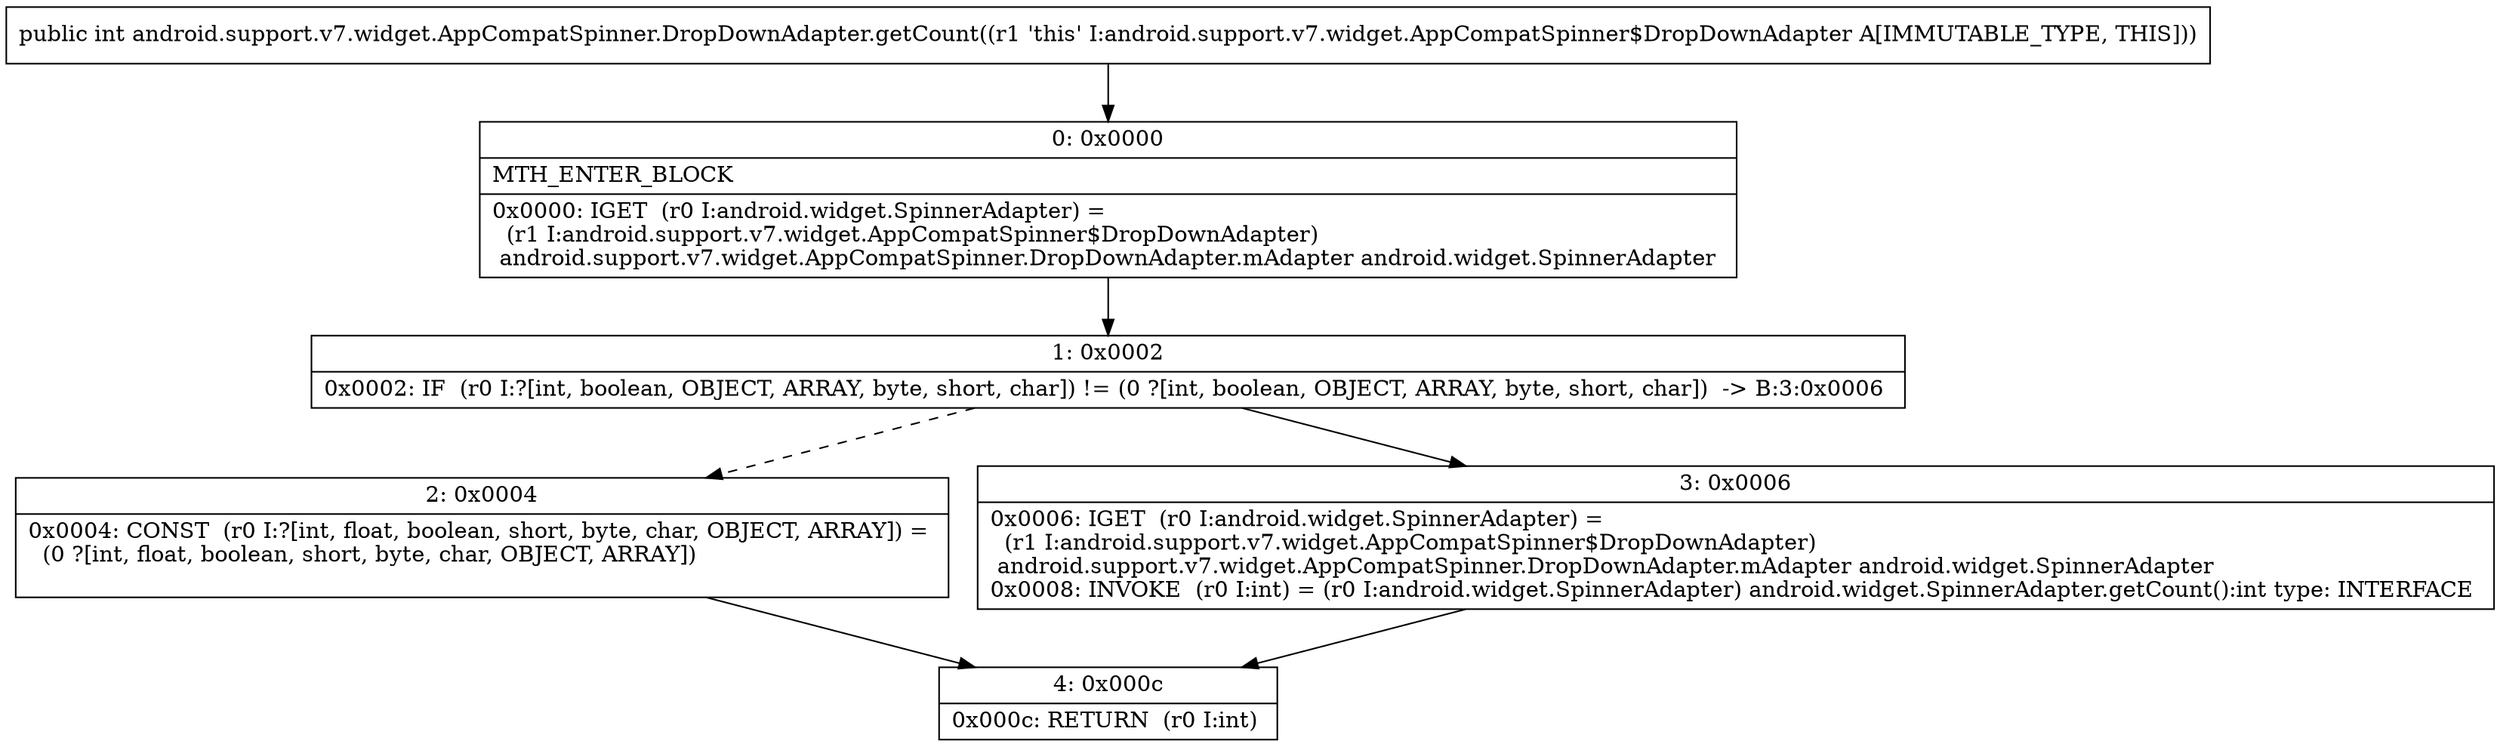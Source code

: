 digraph "CFG forandroid.support.v7.widget.AppCompatSpinner.DropDownAdapter.getCount()I" {
Node_0 [shape=record,label="{0\:\ 0x0000|MTH_ENTER_BLOCK\l|0x0000: IGET  (r0 I:android.widget.SpinnerAdapter) = \l  (r1 I:android.support.v7.widget.AppCompatSpinner$DropDownAdapter)\l android.support.v7.widget.AppCompatSpinner.DropDownAdapter.mAdapter android.widget.SpinnerAdapter \l}"];
Node_1 [shape=record,label="{1\:\ 0x0002|0x0002: IF  (r0 I:?[int, boolean, OBJECT, ARRAY, byte, short, char]) != (0 ?[int, boolean, OBJECT, ARRAY, byte, short, char])  \-\> B:3:0x0006 \l}"];
Node_2 [shape=record,label="{2\:\ 0x0004|0x0004: CONST  (r0 I:?[int, float, boolean, short, byte, char, OBJECT, ARRAY]) = \l  (0 ?[int, float, boolean, short, byte, char, OBJECT, ARRAY])\l \l}"];
Node_3 [shape=record,label="{3\:\ 0x0006|0x0006: IGET  (r0 I:android.widget.SpinnerAdapter) = \l  (r1 I:android.support.v7.widget.AppCompatSpinner$DropDownAdapter)\l android.support.v7.widget.AppCompatSpinner.DropDownAdapter.mAdapter android.widget.SpinnerAdapter \l0x0008: INVOKE  (r0 I:int) = (r0 I:android.widget.SpinnerAdapter) android.widget.SpinnerAdapter.getCount():int type: INTERFACE \l}"];
Node_4 [shape=record,label="{4\:\ 0x000c|0x000c: RETURN  (r0 I:int) \l}"];
MethodNode[shape=record,label="{public int android.support.v7.widget.AppCompatSpinner.DropDownAdapter.getCount((r1 'this' I:android.support.v7.widget.AppCompatSpinner$DropDownAdapter A[IMMUTABLE_TYPE, THIS])) }"];
MethodNode -> Node_0;
Node_0 -> Node_1;
Node_1 -> Node_2[style=dashed];
Node_1 -> Node_3;
Node_2 -> Node_4;
Node_3 -> Node_4;
}

